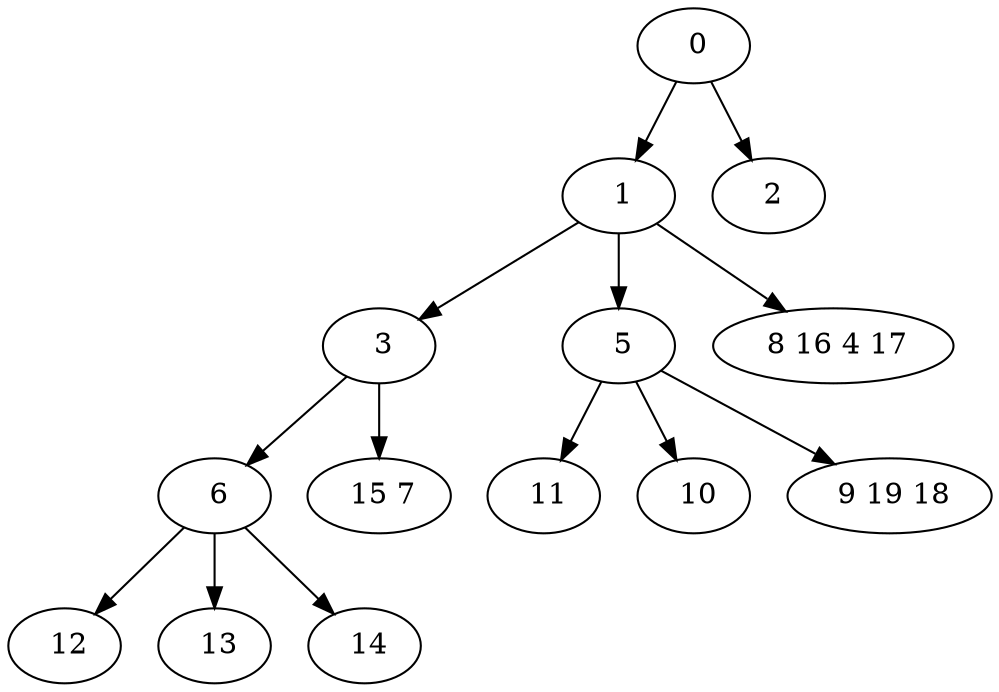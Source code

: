 digraph mytree {
" 0" -> " 1";
" 0" -> " 2";
" 1" -> " 3";
" 1" -> " 5";
" 1" -> " 8 16 4 17";
" 2";
" 3" -> " 6";
" 3" -> " 15 7";
" 5" -> " 11";
" 5" -> " 10";
" 5" -> " 9 19 18";
" 8 16 4 17";
" 6" -> " 12";
" 6" -> " 13";
" 6" -> " 14";
" 15 7";
" 11";
" 10";
" 9 19 18";
" 12";
" 13";
" 14";
}
